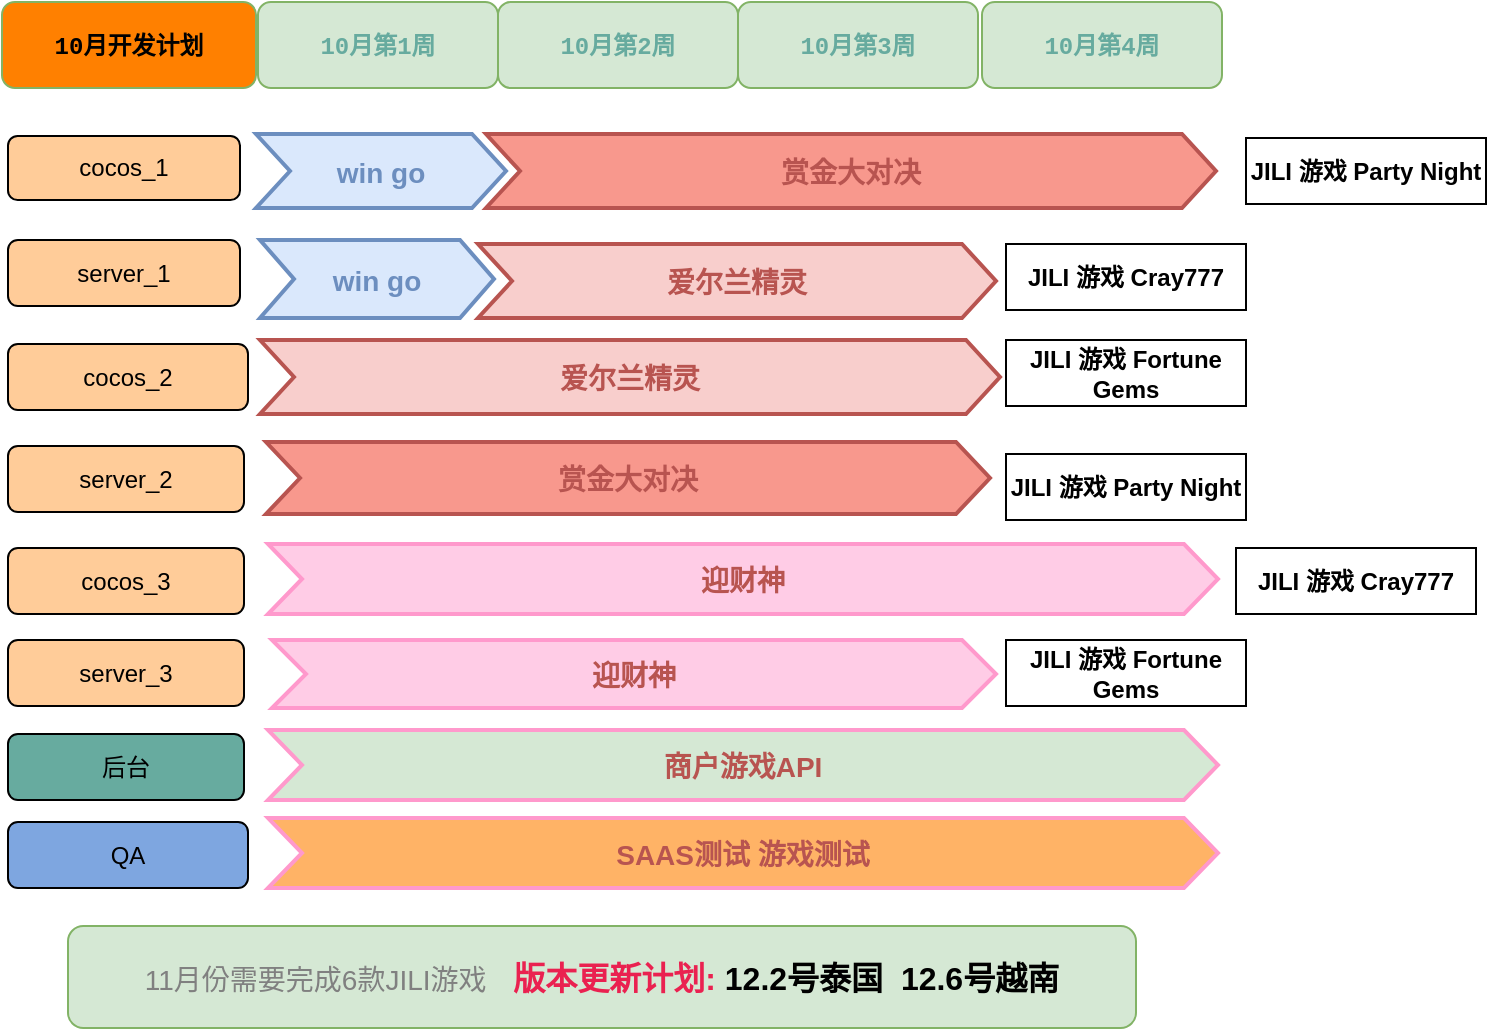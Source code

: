 <mxfile border="50" scale="3" compressed="false" locked="false" version="24.7.17">
  <diagram name="Blank" id="YmL12bMKpDGza6XwsDPr">
    <mxGraphModel dx="1434" dy="780" grid="0" gridSize="10" guides="1" tooltips="1" connect="1" arrows="1" fold="1" page="1" pageScale="1" pageWidth="827" pageHeight="1169" background="none" math="1" shadow="0">
      <root>
        <mxCell id="X5NqExCQtvZxIxQ7pmgY-0" />
        <mxCell id="1" parent="X5NqExCQtvZxIxQ7pmgY-0" />
        <mxCell id="NjAqU9Y5rHBkyYTPuW-a-1" value="" style="swimlane;fontStyle=2;childLayout=stackLayout;horizontal=1;startSize=0;fillColor=none;horizontalStack=1;resizeParent=1;resizeParentMax=0;resizeLast=0;collapsible=0;marginBottom=0;swimlaneFillColor=none;strokeColor=none;fontFamily=Helvetica;fontSize=14;fontColor=#BABABA;points=[];verticalAlign=middle;stackBorder=10;stackSpacing=-10;resizable=1;" parent="1" vertex="1">
          <mxGeometry x="210" y="105" width="500" height="57" as="geometry" />
        </mxCell>
        <mxCell id="NjAqU9Y5rHBkyYTPuW-a-2" value="win go" style="shape=step;perimeter=stepPerimeter;strokeColor=#6C8EBF;fontFamily=Helvetica;fontSize=14;fontColor=#6C8EBF;fillColor=#dae8fc;fixedSize=1;size=17;fontStyle=1;strokeWidth=2;spacingTop=0;points=[];" parent="NjAqU9Y5rHBkyYTPuW-a-1" vertex="1">
          <mxGeometry x="10" y="10" width="125" height="37" as="geometry" />
        </mxCell>
        <mxCell id="NjAqU9Y5rHBkyYTPuW-a-5" value="赏金大对决" style="shape=step;perimeter=stepPerimeter;strokeColor=#B85450;fontFamily=Helvetica;fontSize=14;fontColor=#B85450;fillColor=#F8988D;fixedSize=1;size=17;fontStyle=1;strokeWidth=2;spacingTop=0;points=[];" parent="NjAqU9Y5rHBkyYTPuW-a-1" vertex="1">
          <mxGeometry x="125" y="10" width="365" height="37" as="geometry" />
        </mxCell>
        <mxCell id="jHLEkjA2fBFGdiIuungd-1" value="&lt;font style=&quot;&quot; face=&quot;Courier New&quot;&gt;&lt;b style=&quot;&quot;&gt;10月开发计划&lt;/b&gt;&lt;/font&gt;" style="rounded=1;whiteSpace=wrap;html=1;fillColor=#FF8000;strokeColor=#82b366;" parent="1" vertex="1">
          <mxGeometry x="93" y="49" width="127" height="43" as="geometry" />
        </mxCell>
        <mxCell id="jHLEkjA2fBFGdiIuungd-2" value="&lt;font color=&quot;#67ab9f&quot; style=&quot;&quot; face=&quot;Courier New&quot;&gt;&lt;b style=&quot;&quot;&gt;10月第1周&lt;/b&gt;&lt;/font&gt;" style="rounded=1;whiteSpace=wrap;html=1;fillColor=#d5e8d4;strokeColor=#82b366;" parent="1" vertex="1">
          <mxGeometry x="221" y="49" width="120" height="43" as="geometry" />
        </mxCell>
        <mxCell id="jHLEkjA2fBFGdiIuungd-3" value="&lt;font color=&quot;#67ab9f&quot; style=&quot;&quot; face=&quot;Courier New&quot;&gt;&lt;b style=&quot;&quot;&gt;10月第2周&lt;/b&gt;&lt;/font&gt;" style="rounded=1;whiteSpace=wrap;html=1;fillColor=#d5e8d4;strokeColor=#82b366;" parent="1" vertex="1">
          <mxGeometry x="341" y="49" width="120" height="43" as="geometry" />
        </mxCell>
        <mxCell id="jHLEkjA2fBFGdiIuungd-4" value="&lt;font color=&quot;#67ab9f&quot; style=&quot;&quot; face=&quot;Courier New&quot;&gt;&lt;b style=&quot;&quot;&gt;10月第3周&lt;/b&gt;&lt;/font&gt;" style="rounded=1;whiteSpace=wrap;html=1;fillColor=#d5e8d4;strokeColor=#82b366;" parent="1" vertex="1">
          <mxGeometry x="461" y="49" width="120" height="43" as="geometry" />
        </mxCell>
        <mxCell id="jHLEkjA2fBFGdiIuungd-5" value="&lt;font color=&quot;#67ab9f&quot; style=&quot;&quot; face=&quot;Courier New&quot;&gt;&lt;b style=&quot;&quot;&gt;10月第4周&lt;/b&gt;&lt;/font&gt;" style="rounded=1;whiteSpace=wrap;html=1;fillColor=#d5e8d4;strokeColor=#82b366;" parent="1" vertex="1">
          <mxGeometry x="583" y="49" width="120" height="43" as="geometry" />
        </mxCell>
        <mxCell id="jHLEkjA2fBFGdiIuungd-7" value="win go" style="shape=step;perimeter=stepPerimeter;strokeColor=#6C8EBF;fontFamily=Helvetica;fontSize=14;fontColor=#6C8EBF;fillColor=#dae8fc;fixedSize=1;size=17;fontStyle=1;strokeWidth=2;spacingTop=0;points=[];" parent="1" vertex="1">
          <mxGeometry x="222" y="168" width="117" height="39" as="geometry" />
        </mxCell>
        <mxCell id="jHLEkjA2fBFGdiIuungd-8" value="爱尔兰精灵" style="shape=step;perimeter=stepPerimeter;strokeColor=#B85450;fontFamily=Helvetica;fontSize=14;fontColor=#B85450;fillColor=#f8cecc;fixedSize=1;size=17;fontStyle=1;strokeWidth=2;spacingTop=0;points=[];" parent="1" vertex="1">
          <mxGeometry x="331" y="170" width="259" height="37" as="geometry" />
        </mxCell>
        <mxCell id="jHLEkjA2fBFGdiIuungd-9" value="server_1" style="rounded=1;whiteSpace=wrap;html=1;fillColor=#FFCC99;" parent="1" vertex="1">
          <mxGeometry x="96" y="168" width="116" height="33" as="geometry" />
        </mxCell>
        <mxCell id="jHLEkjA2fBFGdiIuungd-6" value="cocos_1" style="rounded=1;whiteSpace=wrap;html=1;fillColor=#FFCC99;" parent="1" vertex="1">
          <mxGeometry x="96" y="116" width="116" height="32" as="geometry" />
        </mxCell>
        <mxCell id="jHLEkjA2fBFGdiIuungd-13" value="cocos_2" style="rounded=1;whiteSpace=wrap;html=1;fillColor=#FFCC99;" parent="1" vertex="1">
          <mxGeometry x="96" y="220" width="120" height="33" as="geometry" />
        </mxCell>
        <mxCell id="jHLEkjA2fBFGdiIuungd-15" value="爱尔兰精灵" style="shape=step;perimeter=stepPerimeter;strokeColor=#B85450;fontFamily=Helvetica;fontSize=14;fontColor=#B85450;fillColor=#f8cecc;fixedSize=1;size=17;fontStyle=1;strokeWidth=2;spacingTop=0;points=[];" parent="1" vertex="1">
          <mxGeometry x="222" y="218" width="370" height="37" as="geometry" />
        </mxCell>
        <mxCell id="jHLEkjA2fBFGdiIuungd-16" value="server_2" style="rounded=1;whiteSpace=wrap;html=1;fillColor=#FFCC99;" parent="1" vertex="1">
          <mxGeometry x="96" y="271" width="118" height="33" as="geometry" />
        </mxCell>
        <mxCell id="jHLEkjA2fBFGdiIuungd-18" value="赏金大对决" style="shape=step;perimeter=stepPerimeter;strokeColor=#B85450;fontFamily=Helvetica;fontSize=14;fontColor=#B85450;fillColor=#F8988D;fixedSize=1;size=17;fontStyle=1;strokeWidth=2;spacingTop=0;points=[];" parent="1" vertex="1">
          <mxGeometry x="225" y="269" width="362" height="36" as="geometry" />
        </mxCell>
        <mxCell id="jHLEkjA2fBFGdiIuungd-19" value="cocos_3" style="rounded=1;whiteSpace=wrap;html=1;fillColor=#FFCC99;" parent="1" vertex="1">
          <mxGeometry x="96" y="322" width="118" height="33" as="geometry" />
        </mxCell>
        <mxCell id="jHLEkjA2fBFGdiIuungd-20" value="迎财神" style="shape=step;perimeter=stepPerimeter;strokeColor=#FF99CC;fontFamily=Helvetica;fontSize=14;fontColor=#B85450;fillColor=#FFCCE6;fixedSize=1;size=17;fontStyle=1;strokeWidth=2;spacingTop=0;points=[];" parent="1" vertex="1">
          <mxGeometry x="226" y="320" width="475" height="35" as="geometry" />
        </mxCell>
        <mxCell id="jHLEkjA2fBFGdiIuungd-21" value="server_3" style="rounded=1;whiteSpace=wrap;html=1;fillColor=#FFCC99;" parent="1" vertex="1">
          <mxGeometry x="96" y="368" width="118" height="33" as="geometry" />
        </mxCell>
        <mxCell id="jHLEkjA2fBFGdiIuungd-23" value="迎财神" style="shape=step;perimeter=stepPerimeter;strokeColor=#FF99CC;fontFamily=Helvetica;fontSize=14;fontColor=#B85450;fillColor=#FFCCE6;fixedSize=1;size=17;fontStyle=1;strokeWidth=2;spacingTop=0;points=[];" parent="1" vertex="1">
          <mxGeometry x="228" y="368" width="362" height="34" as="geometry" />
        </mxCell>
        <mxCell id="jHLEkjA2fBFGdiIuungd-24" value="商户游戏API" style="shape=step;perimeter=stepPerimeter;strokeColor=#FF99CC;fontFamily=Helvetica;fontSize=14;fontColor=#B85450;fillColor=#D5E8D4;fixedSize=1;size=17;fontStyle=1;strokeWidth=2;spacingTop=0;points=[];" parent="1" vertex="1">
          <mxGeometry x="226" y="413" width="475" height="35" as="geometry" />
        </mxCell>
        <mxCell id="jHLEkjA2fBFGdiIuungd-25" value="后台" style="rounded=1;whiteSpace=wrap;html=1;fillColor=#67AB9F;" parent="1" vertex="1">
          <mxGeometry x="96" y="415" width="118" height="33" as="geometry" />
        </mxCell>
        <mxCell id="jHLEkjA2fBFGdiIuungd-26" value="SAAS测试 游戏测试" style="shape=step;perimeter=stepPerimeter;strokeColor=#FF99CC;fontFamily=Helvetica;fontSize=14;fontColor=#B85450;fillColor=#FFB366;fixedSize=1;size=17;fontStyle=1;strokeWidth=2;spacingTop=0;points=[];" parent="1" vertex="1">
          <mxGeometry x="226" y="457" width="475" height="35" as="geometry" />
        </mxCell>
        <mxCell id="jHLEkjA2fBFGdiIuungd-27" value="QA" style="rounded=1;whiteSpace=wrap;html=1;fillColor=#7EA6E0;" parent="1" vertex="1">
          <mxGeometry x="96" y="459" width="120" height="33" as="geometry" />
        </mxCell>
        <mxCell id="5PJWt79ZofejaBjxtnSp-1" value="&lt;b&gt;JILI 游戏 Cray777&lt;/b&gt;" style="rounded=0;whiteSpace=wrap;html=1;" vertex="1" parent="1">
          <mxGeometry x="595" y="170" width="120" height="33" as="geometry" />
        </mxCell>
        <mxCell id="5PJWt79ZofejaBjxtnSp-2" value="&lt;b&gt;JILI 游戏&amp;nbsp;Fortune Gems&lt;/b&gt;" style="rounded=0;whiteSpace=wrap;html=1;" vertex="1" parent="1">
          <mxGeometry x="595" y="218" width="120" height="33" as="geometry" />
        </mxCell>
        <mxCell id="5PJWt79ZofejaBjxtnSp-3" value="&lt;b&gt;JILI 游戏&amp;nbsp;Party Night&lt;/b&gt;" style="rounded=0;whiteSpace=wrap;html=1;" vertex="1" parent="1">
          <mxGeometry x="595" y="275" width="120" height="33" as="geometry" />
        </mxCell>
        <mxCell id="5PJWt79ZofejaBjxtnSp-4" value="&lt;b&gt;JILI 游戏&amp;nbsp;&lt;/b&gt;&lt;b&gt;Fortune Gems&lt;/b&gt;" style="rounded=0;whiteSpace=wrap;html=1;" vertex="1" parent="1">
          <mxGeometry x="595" y="368" width="120" height="33" as="geometry" />
        </mxCell>
        <mxCell id="5PJWt79ZofejaBjxtnSp-5" value="&lt;font style=&quot;&quot;&gt;&lt;font style=&quot;font-size: 14px;&quot; color=&quot;#808080&quot;&gt;11月份需要完成6款JILI游戏&lt;/font&gt;&lt;b style=&quot;font-size: 16px; color: rgb(234, 33, 80);&quot;&gt;&amp;nbsp; &amp;nbsp;版本更新计划:&amp;nbsp;&lt;/b&gt;&lt;/font&gt;&lt;b style=&quot;font-size: 16px;&quot;&gt;12.2号泰国&amp;nbsp; 12.6号越南&lt;/b&gt;" style="rounded=1;whiteSpace=wrap;html=1;fillColor=#d5e8d4;strokeColor=#82b366;" vertex="1" parent="1">
          <mxGeometry x="126" y="511" width="534" height="51" as="geometry" />
        </mxCell>
        <mxCell id="5PJWt79ZofejaBjxtnSp-6" value="&lt;b&gt;JILI 游戏&amp;nbsp;Party Night&lt;/b&gt;" style="rounded=0;whiteSpace=wrap;html=1;" vertex="1" parent="1">
          <mxGeometry x="715" y="117" width="120" height="33" as="geometry" />
        </mxCell>
        <mxCell id="5PJWt79ZofejaBjxtnSp-7" value="&lt;b&gt;JILI 游戏 Cray777&lt;/b&gt;" style="rounded=0;whiteSpace=wrap;html=1;" vertex="1" parent="1">
          <mxGeometry x="710" y="322" width="120" height="33" as="geometry" />
        </mxCell>
      </root>
    </mxGraphModel>
  </diagram>
</mxfile>
